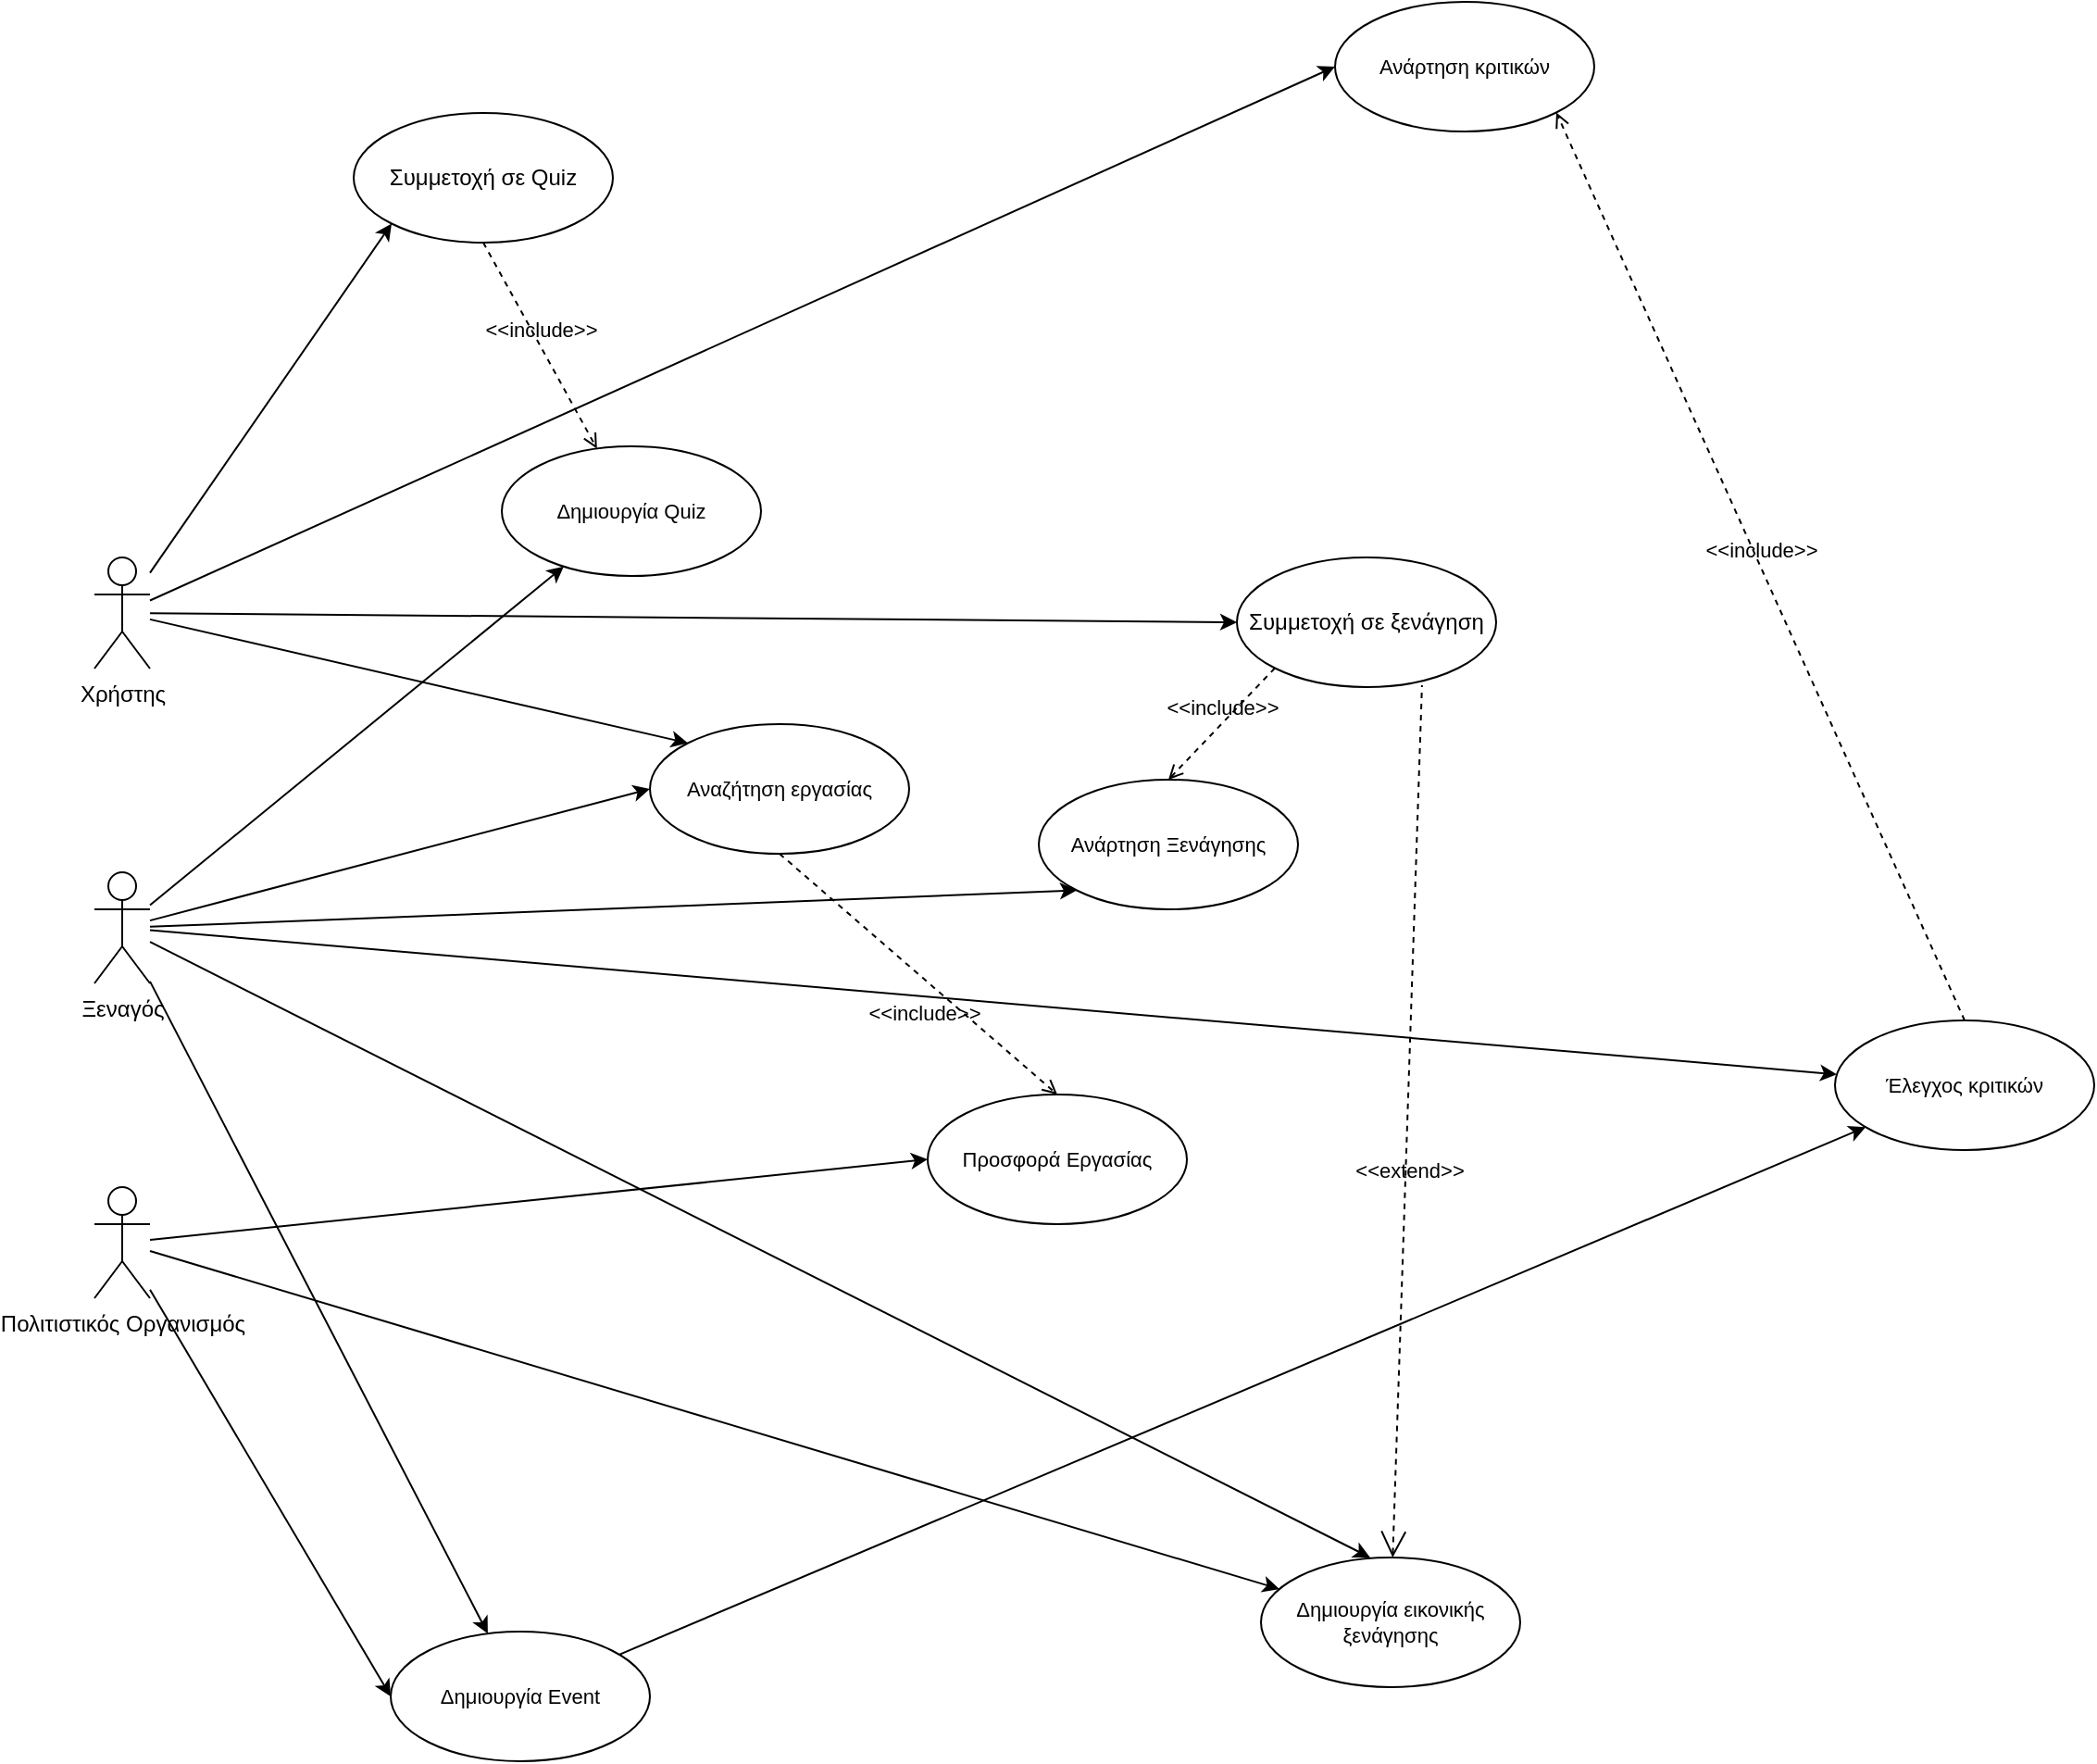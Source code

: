 <mxfile version="21.1.1" type="device">
  <diagram name="Page-1" id="DN60gj0aesIvwxuT9a0u">
    <mxGraphModel dx="2074" dy="2272" grid="1" gridSize="10" guides="1" tooltips="1" connect="1" arrows="1" fold="1" page="1" pageScale="1" pageWidth="827" pageHeight="1169" math="0" shadow="0">
      <root>
        <mxCell id="0" />
        <mxCell id="1" parent="0" />
        <mxCell id="bhs_hiVhom_8knu4mxhN-8" style="rounded=0;orthogonalLoop=1;jettySize=auto;html=1;entryX=0;entryY=0.5;entryDx=0;entryDy=0;" edge="1" parent="1" source="bhs_hiVhom_8knu4mxhN-1" target="bhs_hiVhom_8knu4mxhN-6">
          <mxGeometry relative="1" as="geometry" />
        </mxCell>
        <mxCell id="bhs_hiVhom_8knu4mxhN-10" style="rounded=0;orthogonalLoop=1;jettySize=auto;html=1;entryX=0;entryY=1;entryDx=0;entryDy=0;" edge="1" parent="1" source="bhs_hiVhom_8knu4mxhN-1" target="bhs_hiVhom_8knu4mxhN-9">
          <mxGeometry relative="1" as="geometry" />
        </mxCell>
        <mxCell id="bhs_hiVhom_8knu4mxhN-12" style="edgeStyle=none;shape=connector;rounded=0;orthogonalLoop=1;jettySize=auto;html=1;entryX=0;entryY=0;entryDx=0;entryDy=0;labelBackgroundColor=default;strokeColor=default;fontFamily=Helvetica;fontSize=11;fontColor=default;endArrow=classic;" edge="1" parent="1" source="bhs_hiVhom_8knu4mxhN-1" target="bhs_hiVhom_8knu4mxhN-11">
          <mxGeometry relative="1" as="geometry" />
        </mxCell>
        <mxCell id="bhs_hiVhom_8knu4mxhN-15" style="edgeStyle=none;shape=connector;rounded=0;orthogonalLoop=1;jettySize=auto;html=1;entryX=0;entryY=0.5;entryDx=0;entryDy=0;labelBackgroundColor=default;strokeColor=default;fontFamily=Helvetica;fontSize=11;fontColor=default;endArrow=classic;" edge="1" parent="1" source="bhs_hiVhom_8knu4mxhN-1" target="bhs_hiVhom_8knu4mxhN-14">
          <mxGeometry relative="1" as="geometry" />
        </mxCell>
        <mxCell id="bhs_hiVhom_8knu4mxhN-1" value="Χρήστης" style="shape=umlActor;verticalLabelPosition=bottom;verticalAlign=top;html=1;outlineConnect=0;" vertex="1" parent="1">
          <mxGeometry x="70" y="220" width="30" height="60" as="geometry" />
        </mxCell>
        <mxCell id="bhs_hiVhom_8knu4mxhN-13" style="edgeStyle=none;shape=connector;rounded=0;orthogonalLoop=1;jettySize=auto;html=1;entryX=0;entryY=0.5;entryDx=0;entryDy=0;labelBackgroundColor=default;strokeColor=default;fontFamily=Helvetica;fontSize=11;fontColor=default;endArrow=classic;" edge="1" parent="1" source="bhs_hiVhom_8knu4mxhN-2" target="bhs_hiVhom_8knu4mxhN-11">
          <mxGeometry relative="1" as="geometry" />
        </mxCell>
        <mxCell id="bhs_hiVhom_8knu4mxhN-18" style="edgeStyle=none;shape=connector;rounded=0;orthogonalLoop=1;jettySize=auto;html=1;entryX=0.421;entryY=0;entryDx=0;entryDy=0;labelBackgroundColor=default;strokeColor=default;fontFamily=Helvetica;fontSize=11;fontColor=default;endArrow=classic;entryPerimeter=0;" edge="1" parent="1" source="bhs_hiVhom_8knu4mxhN-2" target="bhs_hiVhom_8knu4mxhN-16">
          <mxGeometry relative="1" as="geometry" />
        </mxCell>
        <mxCell id="bhs_hiVhom_8knu4mxhN-23" style="edgeStyle=none;shape=connector;rounded=0;orthogonalLoop=1;jettySize=auto;html=1;labelBackgroundColor=default;strokeColor=default;fontFamily=Helvetica;fontSize=11;fontColor=default;endArrow=classic;" edge="1" parent="1" source="bhs_hiVhom_8knu4mxhN-2" target="bhs_hiVhom_8knu4mxhN-22">
          <mxGeometry relative="1" as="geometry" />
        </mxCell>
        <mxCell id="bhs_hiVhom_8knu4mxhN-26" style="edgeStyle=none;shape=connector;rounded=0;orthogonalLoop=1;jettySize=auto;html=1;labelBackgroundColor=default;strokeColor=default;fontFamily=Helvetica;fontSize=11;fontColor=default;endArrow=classic;" edge="1" parent="1" source="bhs_hiVhom_8knu4mxhN-2" target="bhs_hiVhom_8knu4mxhN-25">
          <mxGeometry relative="1" as="geometry" />
        </mxCell>
        <mxCell id="bhs_hiVhom_8knu4mxhN-34" style="edgeStyle=none;shape=connector;rounded=0;orthogonalLoop=1;jettySize=auto;html=1;labelBackgroundColor=default;strokeColor=default;fontFamily=Helvetica;fontSize=11;fontColor=default;endArrow=classic;" edge="1" parent="1" source="bhs_hiVhom_8knu4mxhN-2" target="bhs_hiVhom_8knu4mxhN-32">
          <mxGeometry relative="1" as="geometry" />
        </mxCell>
        <mxCell id="bhs_hiVhom_8knu4mxhN-40" style="edgeStyle=none;shape=connector;rounded=0;orthogonalLoop=1;jettySize=auto;html=1;entryX=0;entryY=1;entryDx=0;entryDy=0;labelBackgroundColor=default;strokeColor=default;fontFamily=Helvetica;fontSize=11;fontColor=default;endArrow=classic;" edge="1" parent="1" source="bhs_hiVhom_8knu4mxhN-2" target="bhs_hiVhom_8knu4mxhN-39">
          <mxGeometry relative="1" as="geometry" />
        </mxCell>
        <mxCell id="bhs_hiVhom_8knu4mxhN-2" value="Ξεναγός" style="shape=umlActor;verticalLabelPosition=bottom;verticalAlign=top;html=1;outlineConnect=0;" vertex="1" parent="1">
          <mxGeometry x="70" y="390" width="30" height="60" as="geometry" />
        </mxCell>
        <mxCell id="bhs_hiVhom_8knu4mxhN-17" style="edgeStyle=none;shape=connector;rounded=0;orthogonalLoop=1;jettySize=auto;html=1;labelBackgroundColor=default;strokeColor=default;fontFamily=Helvetica;fontSize=11;fontColor=default;endArrow=classic;" edge="1" parent="1" source="bhs_hiVhom_8knu4mxhN-3" target="bhs_hiVhom_8knu4mxhN-16">
          <mxGeometry relative="1" as="geometry" />
        </mxCell>
        <mxCell id="bhs_hiVhom_8knu4mxhN-24" style="edgeStyle=none;shape=connector;rounded=0;orthogonalLoop=1;jettySize=auto;html=1;entryX=0;entryY=0.5;entryDx=0;entryDy=0;labelBackgroundColor=default;strokeColor=default;fontFamily=Helvetica;fontSize=11;fontColor=default;endArrow=classic;" edge="1" parent="1" source="bhs_hiVhom_8knu4mxhN-3" target="bhs_hiVhom_8knu4mxhN-22">
          <mxGeometry relative="1" as="geometry" />
        </mxCell>
        <mxCell id="bhs_hiVhom_8knu4mxhN-30" style="edgeStyle=none;shape=connector;rounded=0;orthogonalLoop=1;jettySize=auto;html=1;entryX=0;entryY=0.5;entryDx=0;entryDy=0;labelBackgroundColor=default;strokeColor=default;fontFamily=Helvetica;fontSize=11;fontColor=default;endArrow=classic;" edge="1" parent="1" source="bhs_hiVhom_8knu4mxhN-3" target="bhs_hiVhom_8knu4mxhN-29">
          <mxGeometry relative="1" as="geometry" />
        </mxCell>
        <mxCell id="bhs_hiVhom_8knu4mxhN-3" value="&lt;div&gt;Πολιτιστικός Οργανισμός&lt;/div&gt;&lt;div&gt;&lt;br&gt;&lt;/div&gt;&lt;div&gt;&lt;br&gt;&lt;/div&gt;&lt;div&gt;&lt;br&gt;&lt;/div&gt;&lt;div&gt;&lt;br&gt;&lt;/div&gt;&lt;div&gt;&lt;br&gt;&lt;/div&gt;&lt;div&gt;&lt;br&gt;&lt;/div&gt;&lt;div&gt;&lt;br&gt;&lt;/div&gt;&lt;div&gt;&lt;br&gt;&lt;/div&gt;&lt;div&gt;&lt;br&gt;&lt;/div&gt;" style="shape=umlActor;verticalLabelPosition=bottom;verticalAlign=top;html=1;outlineConnect=0;" vertex="1" parent="1">
          <mxGeometry x="70" y="560" width="30" height="60" as="geometry" />
        </mxCell>
        <mxCell id="bhs_hiVhom_8knu4mxhN-6" value="Συμμετοχή σε ξενάγηση" style="ellipse;whiteSpace=wrap;html=1;" vertex="1" parent="1">
          <mxGeometry x="687" y="220" width="140" height="70" as="geometry" />
        </mxCell>
        <mxCell id="bhs_hiVhom_8knu4mxhN-9" value="Συμμετοχή σε Quiz" style="ellipse;whiteSpace=wrap;html=1;" vertex="1" parent="1">
          <mxGeometry x="210" y="-20" width="140" height="70" as="geometry" />
        </mxCell>
        <mxCell id="bhs_hiVhom_8knu4mxhN-11" value="Αναζήτηση εργασίας" style="ellipse;whiteSpace=wrap;html=1;fontFamily=Helvetica;fontSize=11;fontColor=default;" vertex="1" parent="1">
          <mxGeometry x="370" y="310" width="140" height="70" as="geometry" />
        </mxCell>
        <mxCell id="bhs_hiVhom_8knu4mxhN-14" value="Ανάρτηση κριτικών" style="ellipse;whiteSpace=wrap;html=1;fontFamily=Helvetica;fontSize=11;fontColor=default;" vertex="1" parent="1">
          <mxGeometry x="740" y="-80" width="140" height="70" as="geometry" />
        </mxCell>
        <mxCell id="bhs_hiVhom_8knu4mxhN-16" value="Δημιουργία εικονικής ξενάγησης" style="ellipse;whiteSpace=wrap;html=1;fontFamily=Helvetica;fontSize=11;fontColor=default;" vertex="1" parent="1">
          <mxGeometry x="700" y="760" width="140" height="70" as="geometry" />
        </mxCell>
        <mxCell id="bhs_hiVhom_8knu4mxhN-20" value="&amp;lt;&amp;lt;extend&amp;gt;&amp;gt;" style="edgeStyle=none;html=1;startArrow=open;endArrow=none;startSize=12;verticalAlign=bottom;dashed=1;labelBackgroundColor=none;rounded=0;strokeColor=default;fontFamily=Helvetica;fontSize=11;fontColor=default;shape=connector;entryX=0.714;entryY=0.986;entryDx=0;entryDy=0;entryPerimeter=0;" edge="1" parent="1" source="bhs_hiVhom_8knu4mxhN-16" target="bhs_hiVhom_8knu4mxhN-6">
          <mxGeometry x="-0.15" y="-2" width="160" relative="1" as="geometry">
            <mxPoint x="520" y="560" as="sourcePoint" />
            <mxPoint x="680" y="560" as="targetPoint" />
            <mxPoint as="offset" />
          </mxGeometry>
        </mxCell>
        <mxCell id="bhs_hiVhom_8knu4mxhN-38" style="edgeStyle=none;shape=connector;rounded=0;orthogonalLoop=1;jettySize=auto;html=1;labelBackgroundColor=default;strokeColor=default;fontFamily=Helvetica;fontSize=11;fontColor=default;endArrow=classic;" edge="1" parent="1" source="bhs_hiVhom_8knu4mxhN-22" target="bhs_hiVhom_8knu4mxhN-32">
          <mxGeometry relative="1" as="geometry" />
        </mxCell>
        <mxCell id="bhs_hiVhom_8knu4mxhN-22" value="Δημιουργία Event" style="ellipse;whiteSpace=wrap;html=1;fontFamily=Helvetica;fontSize=11;fontColor=default;" vertex="1" parent="1">
          <mxGeometry x="230" y="800" width="140" height="70" as="geometry" />
        </mxCell>
        <mxCell id="bhs_hiVhom_8knu4mxhN-25" value="Δημιουργία Quiz" style="ellipse;whiteSpace=wrap;html=1;fontFamily=Helvetica;fontSize=11;fontColor=default;" vertex="1" parent="1">
          <mxGeometry x="290" y="160" width="140" height="70" as="geometry" />
        </mxCell>
        <mxCell id="bhs_hiVhom_8knu4mxhN-28" value="&amp;lt;&amp;lt;include&amp;gt;&amp;gt;" style="edgeStyle=none;html=1;endArrow=open;verticalAlign=bottom;dashed=1;labelBackgroundColor=none;rounded=0;strokeColor=default;fontFamily=Helvetica;fontSize=11;fontColor=default;shape=connector;exitX=0.5;exitY=1;exitDx=0;exitDy=0;" edge="1" parent="1" source="bhs_hiVhom_8knu4mxhN-9" target="bhs_hiVhom_8knu4mxhN-25">
          <mxGeometry width="160" relative="1" as="geometry">
            <mxPoint x="570" y="250" as="sourcePoint" />
            <mxPoint x="730" y="250" as="targetPoint" />
          </mxGeometry>
        </mxCell>
        <mxCell id="bhs_hiVhom_8knu4mxhN-29" value="Προσφορά Εργασίας" style="ellipse;whiteSpace=wrap;html=1;fontFamily=Helvetica;fontSize=11;fontColor=default;" vertex="1" parent="1">
          <mxGeometry x="520" y="510" width="140" height="70" as="geometry" />
        </mxCell>
        <mxCell id="bhs_hiVhom_8knu4mxhN-31" value="&amp;lt;&amp;lt;include&amp;gt;&amp;gt;" style="edgeStyle=none;html=1;endArrow=open;verticalAlign=bottom;dashed=1;labelBackgroundColor=none;rounded=0;strokeColor=default;fontFamily=Helvetica;fontSize=11;fontColor=default;shape=connector;exitX=0.5;exitY=1;exitDx=0;exitDy=0;entryX=0.5;entryY=0;entryDx=0;entryDy=0;" edge="1" parent="1" source="bhs_hiVhom_8knu4mxhN-11" target="bhs_hiVhom_8knu4mxhN-29">
          <mxGeometry x="0.226" y="-21" width="160" relative="1" as="geometry">
            <mxPoint x="420" y="490" as="sourcePoint" />
            <mxPoint x="580" y="490" as="targetPoint" />
            <mxPoint as="offset" />
          </mxGeometry>
        </mxCell>
        <mxCell id="bhs_hiVhom_8knu4mxhN-32" value="Έλεγχος κριτικών" style="ellipse;whiteSpace=wrap;html=1;fontFamily=Helvetica;fontSize=11;fontColor=default;" vertex="1" parent="1">
          <mxGeometry x="1010" y="470" width="140" height="70" as="geometry" />
        </mxCell>
        <mxCell id="bhs_hiVhom_8knu4mxhN-33" style="edgeStyle=none;shape=connector;rounded=0;orthogonalLoop=1;jettySize=auto;html=1;exitX=1;exitY=1;exitDx=0;exitDy=0;labelBackgroundColor=default;strokeColor=default;fontFamily=Helvetica;fontSize=11;fontColor=default;endArrow=classic;" edge="1" parent="1" source="bhs_hiVhom_8knu4mxhN-6" target="bhs_hiVhom_8knu4mxhN-6">
          <mxGeometry relative="1" as="geometry" />
        </mxCell>
        <mxCell id="bhs_hiVhom_8knu4mxhN-36" value="&amp;lt;&amp;lt;include&amp;gt;&amp;gt;" style="edgeStyle=none;html=1;endArrow=open;verticalAlign=bottom;dashed=1;labelBackgroundColor=none;rounded=0;strokeColor=default;fontFamily=Helvetica;fontSize=11;fontColor=default;shape=connector;exitX=0.5;exitY=0;exitDx=0;exitDy=0;entryX=1;entryY=1;entryDx=0;entryDy=0;" edge="1" parent="1" source="bhs_hiVhom_8knu4mxhN-32" target="bhs_hiVhom_8knu4mxhN-14">
          <mxGeometry width="160" relative="1" as="geometry">
            <mxPoint x="960" y="400" as="sourcePoint" />
            <mxPoint x="1120" y="400" as="targetPoint" />
          </mxGeometry>
        </mxCell>
        <mxCell id="bhs_hiVhom_8knu4mxhN-39" value="Ανάρτηση Ξενάγησης" style="ellipse;whiteSpace=wrap;html=1;fontFamily=Helvetica;fontSize=11;fontColor=default;" vertex="1" parent="1">
          <mxGeometry x="580" y="340" width="140" height="70" as="geometry" />
        </mxCell>
        <mxCell id="bhs_hiVhom_8knu4mxhN-41" value="&amp;lt;&amp;lt;include&amp;gt;&amp;gt;" style="edgeStyle=none;html=1;endArrow=open;verticalAlign=bottom;dashed=1;labelBackgroundColor=none;rounded=0;strokeColor=default;fontFamily=Helvetica;fontSize=11;fontColor=default;shape=connector;exitX=0;exitY=1;exitDx=0;exitDy=0;entryX=0.5;entryY=0;entryDx=0;entryDy=0;" edge="1" parent="1" source="bhs_hiVhom_8knu4mxhN-6" target="bhs_hiVhom_8knu4mxhN-39">
          <mxGeometry width="160" relative="1" as="geometry">
            <mxPoint x="530" y="300" as="sourcePoint" />
            <mxPoint x="690" y="300" as="targetPoint" />
          </mxGeometry>
        </mxCell>
      </root>
    </mxGraphModel>
  </diagram>
</mxfile>
